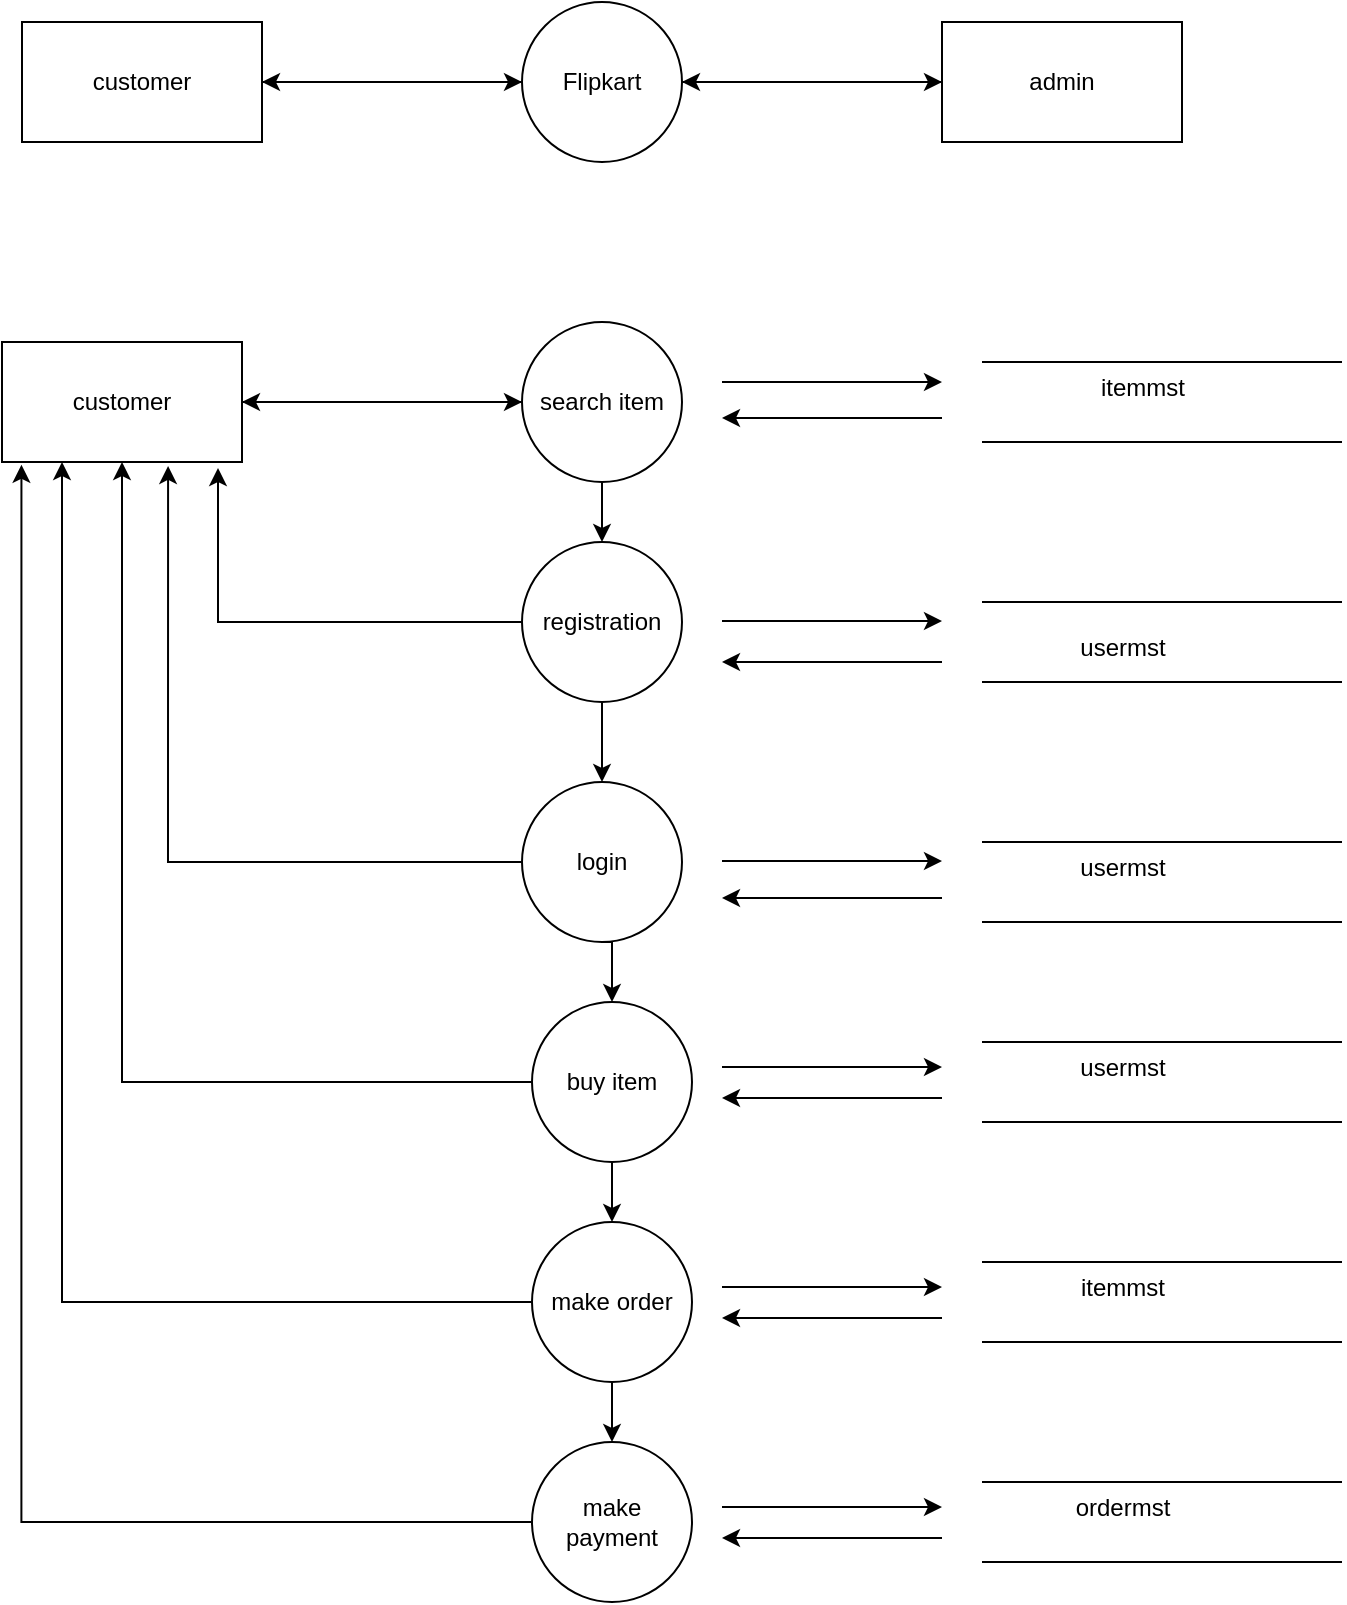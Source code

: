<mxfile version="24.0.1" type="device" pages="2">
  <diagram name="Page-1" id="_kaCYD7MajMOmbH1o6p7">
    <mxGraphModel dx="880" dy="468" grid="1" gridSize="10" guides="1" tooltips="1" connect="1" arrows="1" fold="1" page="1" pageScale="1" pageWidth="850" pageHeight="1100" math="0" shadow="0">
      <root>
        <mxCell id="0" />
        <mxCell id="1" parent="0" />
        <mxCell id="pGVP8Jg6VmnMZ_iT_BV1-20" value="" style="endArrow=classic;html=1;rounded=0;" parent="1" edge="1">
          <mxGeometry width="50" height="50" relative="1" as="geometry">
            <mxPoint x="480" y="270" as="sourcePoint" />
            <mxPoint x="590" y="270" as="targetPoint" />
          </mxGeometry>
        </mxCell>
        <mxCell id="v0E23E_qQsLnRw0lNabB-5" style="edgeStyle=orthogonalEdgeStyle;rounded=0;orthogonalLoop=1;jettySize=auto;html=1;exitX=0;exitY=0.5;exitDx=0;exitDy=0;entryX=1;entryY=0.5;entryDx=0;entryDy=0;" parent="1" source="v0E23E_qQsLnRw0lNabB-1" target="v0E23E_qQsLnRw0lNabB-2" edge="1">
          <mxGeometry relative="1" as="geometry">
            <mxPoint x="290" y="250" as="targetPoint" />
          </mxGeometry>
        </mxCell>
        <mxCell id="v0E23E_qQsLnRw0lNabB-6" style="edgeStyle=orthogonalEdgeStyle;rounded=0;orthogonalLoop=1;jettySize=auto;html=1;exitX=1;exitY=0.5;exitDx=0;exitDy=0;entryX=0;entryY=0.5;entryDx=0;entryDy=0;" parent="1" source="v0E23E_qQsLnRw0lNabB-1" target="v0E23E_qQsLnRw0lNabB-3" edge="1">
          <mxGeometry relative="1" as="geometry" />
        </mxCell>
        <mxCell id="v0E23E_qQsLnRw0lNabB-1" value="Flipkart" style="ellipse;whiteSpace=wrap;html=1;aspect=fixed;" parent="1" vertex="1">
          <mxGeometry x="380" y="80" width="80" height="80" as="geometry" />
        </mxCell>
        <mxCell id="v0E23E_qQsLnRw0lNabB-10" style="edgeStyle=orthogonalEdgeStyle;rounded=0;orthogonalLoop=1;jettySize=auto;html=1;exitX=1;exitY=0.5;exitDx=0;exitDy=0;entryX=0;entryY=0.5;entryDx=0;entryDy=0;" parent="1" source="v0E23E_qQsLnRw0lNabB-2" target="v0E23E_qQsLnRw0lNabB-1" edge="1">
          <mxGeometry relative="1" as="geometry" />
        </mxCell>
        <mxCell id="v0E23E_qQsLnRw0lNabB-2" value="customer" style="rounded=0;whiteSpace=wrap;html=1;" parent="1" vertex="1">
          <mxGeometry x="130" y="90" width="120" height="60" as="geometry" />
        </mxCell>
        <mxCell id="v0E23E_qQsLnRw0lNabB-7" style="edgeStyle=orthogonalEdgeStyle;rounded=0;orthogonalLoop=1;jettySize=auto;html=1;entryX=1;entryY=0.5;entryDx=0;entryDy=0;" parent="1" source="v0E23E_qQsLnRw0lNabB-3" target="v0E23E_qQsLnRw0lNabB-1" edge="1">
          <mxGeometry relative="1" as="geometry" />
        </mxCell>
        <mxCell id="v0E23E_qQsLnRw0lNabB-3" value="admin" style="rounded=0;whiteSpace=wrap;html=1;" parent="1" vertex="1">
          <mxGeometry x="590" y="90" width="120" height="60" as="geometry" />
        </mxCell>
        <mxCell id="v0E23E_qQsLnRw0lNabB-20" style="edgeStyle=orthogonalEdgeStyle;rounded=0;orthogonalLoop=1;jettySize=auto;html=1;entryX=1;entryY=0.5;entryDx=0;entryDy=0;" parent="1" source="v0E23E_qQsLnRw0lNabB-11" target="v0E23E_qQsLnRw0lNabB-12" edge="1">
          <mxGeometry relative="1" as="geometry" />
        </mxCell>
        <mxCell id="v0E23E_qQsLnRw0lNabB-23" style="edgeStyle=orthogonalEdgeStyle;rounded=0;orthogonalLoop=1;jettySize=auto;html=1;exitX=0.5;exitY=1;exitDx=0;exitDy=0;entryX=0.5;entryY=0;entryDx=0;entryDy=0;" parent="1" source="v0E23E_qQsLnRw0lNabB-11" target="v0E23E_qQsLnRw0lNabB-13" edge="1">
          <mxGeometry relative="1" as="geometry" />
        </mxCell>
        <mxCell id="v0E23E_qQsLnRw0lNabB-11" value="search item" style="ellipse;whiteSpace=wrap;html=1;aspect=fixed;" parent="1" vertex="1">
          <mxGeometry x="380" y="240" width="80" height="80" as="geometry" />
        </mxCell>
        <mxCell id="v0E23E_qQsLnRw0lNabB-19" style="edgeStyle=orthogonalEdgeStyle;rounded=0;orthogonalLoop=1;jettySize=auto;html=1;exitX=1;exitY=0.5;exitDx=0;exitDy=0;entryX=0;entryY=0.5;entryDx=0;entryDy=0;" parent="1" source="v0E23E_qQsLnRw0lNabB-12" target="v0E23E_qQsLnRw0lNabB-11" edge="1">
          <mxGeometry relative="1" as="geometry" />
        </mxCell>
        <mxCell id="v0E23E_qQsLnRw0lNabB-12" value="customer" style="rounded=0;whiteSpace=wrap;html=1;" parent="1" vertex="1">
          <mxGeometry x="120" y="250" width="120" height="60" as="geometry" />
        </mxCell>
        <mxCell id="v0E23E_qQsLnRw0lNabB-24" style="edgeStyle=orthogonalEdgeStyle;rounded=0;orthogonalLoop=1;jettySize=auto;html=1;exitX=0.5;exitY=1;exitDx=0;exitDy=0;entryX=0.5;entryY=0;entryDx=0;entryDy=0;" parent="1" source="v0E23E_qQsLnRw0lNabB-13" target="v0E23E_qQsLnRw0lNabB-14" edge="1">
          <mxGeometry relative="1" as="geometry" />
        </mxCell>
        <mxCell id="v0E23E_qQsLnRw0lNabB-13" value="registration" style="ellipse;whiteSpace=wrap;html=1;aspect=fixed;" parent="1" vertex="1">
          <mxGeometry x="380" y="350" width="80" height="80" as="geometry" />
        </mxCell>
        <mxCell id="v0E23E_qQsLnRw0lNabB-30" style="edgeStyle=orthogonalEdgeStyle;rounded=0;orthogonalLoop=1;jettySize=auto;html=1;exitX=0.5;exitY=1;exitDx=0;exitDy=0;entryX=0.5;entryY=0;entryDx=0;entryDy=0;" parent="1" source="v0E23E_qQsLnRw0lNabB-14" target="v0E23E_qQsLnRw0lNabB-16" edge="1">
          <mxGeometry relative="1" as="geometry" />
        </mxCell>
        <mxCell id="v0E23E_qQsLnRw0lNabB-14" value="login" style="ellipse;whiteSpace=wrap;html=1;aspect=fixed;" parent="1" vertex="1">
          <mxGeometry x="380" y="470" width="80" height="80" as="geometry" />
        </mxCell>
        <mxCell id="v0E23E_qQsLnRw0lNabB-32" style="edgeStyle=orthogonalEdgeStyle;rounded=0;orthogonalLoop=1;jettySize=auto;html=1;exitX=0.5;exitY=1;exitDx=0;exitDy=0;entryX=0.5;entryY=0;entryDx=0;entryDy=0;" parent="1" source="v0E23E_qQsLnRw0lNabB-15" target="v0E23E_qQsLnRw0lNabB-18" edge="1">
          <mxGeometry relative="1" as="geometry" />
        </mxCell>
        <mxCell id="v0E23E_qQsLnRw0lNabB-39" style="edgeStyle=orthogonalEdgeStyle;rounded=0;orthogonalLoop=1;jettySize=auto;html=1;exitX=0;exitY=0.5;exitDx=0;exitDy=0;entryX=0.25;entryY=1;entryDx=0;entryDy=0;" parent="1" source="v0E23E_qQsLnRw0lNabB-15" target="v0E23E_qQsLnRw0lNabB-12" edge="1">
          <mxGeometry relative="1" as="geometry">
            <mxPoint x="160" y="710" as="targetPoint" />
          </mxGeometry>
        </mxCell>
        <mxCell id="v0E23E_qQsLnRw0lNabB-15" value="make order" style="ellipse;whiteSpace=wrap;html=1;aspect=fixed;" parent="1" vertex="1">
          <mxGeometry x="385" y="690" width="80" height="80" as="geometry" />
        </mxCell>
        <mxCell id="v0E23E_qQsLnRw0lNabB-31" style="edgeStyle=orthogonalEdgeStyle;rounded=0;orthogonalLoop=1;jettySize=auto;html=1;exitX=0.5;exitY=1;exitDx=0;exitDy=0;entryX=0.5;entryY=0;entryDx=0;entryDy=0;" parent="1" source="v0E23E_qQsLnRw0lNabB-16" target="v0E23E_qQsLnRw0lNabB-15" edge="1">
          <mxGeometry relative="1" as="geometry" />
        </mxCell>
        <mxCell id="v0E23E_qQsLnRw0lNabB-40" style="edgeStyle=orthogonalEdgeStyle;rounded=0;orthogonalLoop=1;jettySize=auto;html=1;exitX=0;exitY=0.5;exitDx=0;exitDy=0;entryX=0.5;entryY=1;entryDx=0;entryDy=0;" parent="1" source="v0E23E_qQsLnRw0lNabB-16" target="v0E23E_qQsLnRw0lNabB-12" edge="1">
          <mxGeometry relative="1" as="geometry">
            <mxPoint x="190" y="600" as="targetPoint" />
          </mxGeometry>
        </mxCell>
        <mxCell id="v0E23E_qQsLnRw0lNabB-16" value="buy item" style="ellipse;whiteSpace=wrap;html=1;aspect=fixed;" parent="1" vertex="1">
          <mxGeometry x="385" y="580" width="80" height="80" as="geometry" />
        </mxCell>
        <mxCell id="v0E23E_qQsLnRw0lNabB-18" value="make payment" style="ellipse;whiteSpace=wrap;html=1;aspect=fixed;" parent="1" vertex="1">
          <mxGeometry x="385" y="800" width="80" height="80" as="geometry" />
        </mxCell>
        <mxCell id="v0E23E_qQsLnRw0lNabB-33" style="edgeStyle=orthogonalEdgeStyle;rounded=0;orthogonalLoop=1;jettySize=auto;html=1;exitX=0;exitY=0.5;exitDx=0;exitDy=0;entryX=0.9;entryY=1.05;entryDx=0;entryDy=0;entryPerimeter=0;" parent="1" source="v0E23E_qQsLnRw0lNabB-13" target="v0E23E_qQsLnRw0lNabB-12" edge="1">
          <mxGeometry relative="1" as="geometry" />
        </mxCell>
        <mxCell id="v0E23E_qQsLnRw0lNabB-34" style="edgeStyle=orthogonalEdgeStyle;rounded=0;orthogonalLoop=1;jettySize=auto;html=1;exitX=0;exitY=0.5;exitDx=0;exitDy=0;entryX=0.692;entryY=1.033;entryDx=0;entryDy=0;entryPerimeter=0;" parent="1" source="v0E23E_qQsLnRw0lNabB-14" target="v0E23E_qQsLnRw0lNabB-12" edge="1">
          <mxGeometry relative="1" as="geometry" />
        </mxCell>
        <mxCell id="v0E23E_qQsLnRw0lNabB-41" style="edgeStyle=orthogonalEdgeStyle;rounded=0;orthogonalLoop=1;jettySize=auto;html=1;exitX=0;exitY=0.5;exitDx=0;exitDy=0;entryX=0.081;entryY=1.023;entryDx=0;entryDy=0;entryPerimeter=0;" parent="1" source="v0E23E_qQsLnRw0lNabB-18" target="v0E23E_qQsLnRw0lNabB-12" edge="1">
          <mxGeometry relative="1" as="geometry" />
        </mxCell>
        <mxCell id="v0E23E_qQsLnRw0lNabB-45" value="" style="endArrow=none;html=1;rounded=0;" parent="1" edge="1">
          <mxGeometry width="50" height="50" relative="1" as="geometry">
            <mxPoint x="610" y="300" as="sourcePoint" />
            <mxPoint x="790" y="300" as="targetPoint" />
          </mxGeometry>
        </mxCell>
        <mxCell id="v0E23E_qQsLnRw0lNabB-48" value="" style="endArrow=none;html=1;rounded=0;" parent="1" edge="1">
          <mxGeometry width="50" height="50" relative="1" as="geometry">
            <mxPoint x="610" y="260" as="sourcePoint" />
            <mxPoint x="790" y="260" as="targetPoint" />
          </mxGeometry>
        </mxCell>
        <mxCell id="v0E23E_qQsLnRw0lNabB-49" value="itemmst" style="text;html=1;align=center;verticalAlign=middle;resizable=0;points=[];autosize=1;strokeColor=none;fillColor=none;" parent="1" vertex="1">
          <mxGeometry x="655" y="258" width="70" height="30" as="geometry" />
        </mxCell>
        <mxCell id="v0E23E_qQsLnRw0lNabB-50" value="" style="endArrow=none;html=1;rounded=0;" parent="1" edge="1">
          <mxGeometry width="50" height="50" relative="1" as="geometry">
            <mxPoint x="610" y="420" as="sourcePoint" />
            <mxPoint x="790" y="420" as="targetPoint" />
          </mxGeometry>
        </mxCell>
        <mxCell id="v0E23E_qQsLnRw0lNabB-51" value="" style="endArrow=none;html=1;rounded=0;" parent="1" edge="1">
          <mxGeometry width="50" height="50" relative="1" as="geometry">
            <mxPoint x="610" y="380" as="sourcePoint" />
            <mxPoint x="790" y="380" as="targetPoint" />
          </mxGeometry>
        </mxCell>
        <mxCell id="pGVP8Jg6VmnMZ_iT_BV1-1" value="" style="endArrow=none;html=1;rounded=0;" parent="1" edge="1">
          <mxGeometry width="50" height="50" relative="1" as="geometry">
            <mxPoint x="610" y="750" as="sourcePoint" />
            <mxPoint x="790" y="750" as="targetPoint" />
          </mxGeometry>
        </mxCell>
        <mxCell id="pGVP8Jg6VmnMZ_iT_BV1-2" value="" style="endArrow=none;html=1;rounded=0;" parent="1" edge="1">
          <mxGeometry width="50" height="50" relative="1" as="geometry">
            <mxPoint x="610" y="640" as="sourcePoint" />
            <mxPoint x="790" y="640" as="targetPoint" />
          </mxGeometry>
        </mxCell>
        <mxCell id="pGVP8Jg6VmnMZ_iT_BV1-3" value="" style="endArrow=none;html=1;rounded=0;" parent="1" edge="1">
          <mxGeometry width="50" height="50" relative="1" as="geometry">
            <mxPoint x="610" y="710" as="sourcePoint" />
            <mxPoint x="790" y="710" as="targetPoint" />
            <Array as="points" />
          </mxGeometry>
        </mxCell>
        <mxCell id="pGVP8Jg6VmnMZ_iT_BV1-4" value="" style="endArrow=none;html=1;rounded=0;" parent="1" edge="1">
          <mxGeometry width="50" height="50" relative="1" as="geometry">
            <mxPoint x="610" y="540" as="sourcePoint" />
            <mxPoint x="790" y="540" as="targetPoint" />
          </mxGeometry>
        </mxCell>
        <mxCell id="pGVP8Jg6VmnMZ_iT_BV1-5" value="" style="endArrow=none;html=1;rounded=0;" parent="1" edge="1">
          <mxGeometry width="50" height="50" relative="1" as="geometry">
            <mxPoint x="610" y="600" as="sourcePoint" />
            <mxPoint x="790" y="600" as="targetPoint" />
          </mxGeometry>
        </mxCell>
        <mxCell id="pGVP8Jg6VmnMZ_iT_BV1-7" value="" style="endArrow=none;html=1;rounded=0;" parent="1" edge="1">
          <mxGeometry width="50" height="50" relative="1" as="geometry">
            <mxPoint x="610" y="500" as="sourcePoint" />
            <mxPoint x="790" y="500" as="targetPoint" />
          </mxGeometry>
        </mxCell>
        <mxCell id="pGVP8Jg6VmnMZ_iT_BV1-10" value="" style="endArrow=none;html=1;rounded=0;" parent="1" edge="1">
          <mxGeometry width="50" height="50" relative="1" as="geometry">
            <mxPoint x="610" y="820" as="sourcePoint" />
            <mxPoint x="790" y="820" as="targetPoint" />
            <Array as="points" />
          </mxGeometry>
        </mxCell>
        <mxCell id="pGVP8Jg6VmnMZ_iT_BV1-11" value="" style="endArrow=none;html=1;rounded=0;" parent="1" edge="1">
          <mxGeometry width="50" height="50" relative="1" as="geometry">
            <mxPoint x="610" y="860" as="sourcePoint" />
            <mxPoint x="790" y="860" as="targetPoint" />
            <Array as="points" />
          </mxGeometry>
        </mxCell>
        <mxCell id="pGVP8Jg6VmnMZ_iT_BV1-12" value="itemmst" style="text;html=1;align=center;verticalAlign=middle;resizable=0;points=[];autosize=1;strokeColor=none;fillColor=none;" parent="1" vertex="1">
          <mxGeometry x="645" y="708" width="70" height="30" as="geometry" />
        </mxCell>
        <mxCell id="pGVP8Jg6VmnMZ_iT_BV1-13" value="ordermst" style="text;html=1;align=center;verticalAlign=middle;resizable=0;points=[];autosize=1;strokeColor=none;fillColor=none;" parent="1" vertex="1">
          <mxGeometry x="645" y="818" width="70" height="30" as="geometry" />
        </mxCell>
        <mxCell id="pGVP8Jg6VmnMZ_iT_BV1-14" value="usermst" style="text;html=1;align=center;verticalAlign=middle;resizable=0;points=[];autosize=1;strokeColor=none;fillColor=none;" parent="1" vertex="1">
          <mxGeometry x="645" y="598" width="70" height="30" as="geometry" />
        </mxCell>
        <mxCell id="pGVP8Jg6VmnMZ_iT_BV1-15" value="usermst" style="text;html=1;align=center;verticalAlign=middle;resizable=0;points=[];autosize=1;strokeColor=none;fillColor=none;" parent="1" vertex="1">
          <mxGeometry x="645" y="498" width="70" height="30" as="geometry" />
        </mxCell>
        <mxCell id="pGVP8Jg6VmnMZ_iT_BV1-16" value="usermst" style="text;html=1;align=center;verticalAlign=middle;resizable=0;points=[];autosize=1;strokeColor=none;fillColor=none;" parent="1" vertex="1">
          <mxGeometry x="645" y="388" width="70" height="30" as="geometry" />
        </mxCell>
        <mxCell id="pGVP8Jg6VmnMZ_iT_BV1-21" value="" style="endArrow=classic;html=1;rounded=0;" parent="1" edge="1">
          <mxGeometry width="50" height="50" relative="1" as="geometry">
            <mxPoint x="480" y="722.5" as="sourcePoint" />
            <mxPoint x="590" y="722.5" as="targetPoint" />
          </mxGeometry>
        </mxCell>
        <mxCell id="pGVP8Jg6VmnMZ_iT_BV1-22" value="" style="endArrow=classic;html=1;rounded=0;" parent="1" edge="1">
          <mxGeometry width="50" height="50" relative="1" as="geometry">
            <mxPoint x="480" y="832.5" as="sourcePoint" />
            <mxPoint x="590" y="832.5" as="targetPoint" />
          </mxGeometry>
        </mxCell>
        <mxCell id="pGVP8Jg6VmnMZ_iT_BV1-23" value="" style="endArrow=classic;html=1;rounded=0;" parent="1" edge="1">
          <mxGeometry width="50" height="50" relative="1" as="geometry">
            <mxPoint x="480" y="612.5" as="sourcePoint" />
            <mxPoint x="590" y="612.5" as="targetPoint" />
          </mxGeometry>
        </mxCell>
        <mxCell id="pGVP8Jg6VmnMZ_iT_BV1-24" value="" style="endArrow=classic;html=1;rounded=0;" parent="1" edge="1">
          <mxGeometry width="50" height="50" relative="1" as="geometry">
            <mxPoint x="480" y="509.5" as="sourcePoint" />
            <mxPoint x="590" y="509.5" as="targetPoint" />
          </mxGeometry>
        </mxCell>
        <mxCell id="pGVP8Jg6VmnMZ_iT_BV1-25" value="" style="endArrow=classic;html=1;rounded=0;" parent="1" edge="1">
          <mxGeometry width="50" height="50" relative="1" as="geometry">
            <mxPoint x="480" y="389.5" as="sourcePoint" />
            <mxPoint x="590" y="389.5" as="targetPoint" />
            <Array as="points">
              <mxPoint x="530" y="389.5" />
            </Array>
          </mxGeometry>
        </mxCell>
        <mxCell id="pGVP8Jg6VmnMZ_iT_BV1-26" value="" style="endArrow=classic;html=1;rounded=0;" parent="1" edge="1">
          <mxGeometry width="50" height="50" relative="1" as="geometry">
            <mxPoint x="590" y="410" as="sourcePoint" />
            <mxPoint x="480" y="410" as="targetPoint" />
          </mxGeometry>
        </mxCell>
        <mxCell id="pGVP8Jg6VmnMZ_iT_BV1-27" value="" style="endArrow=classic;html=1;rounded=0;" parent="1" edge="1">
          <mxGeometry width="50" height="50" relative="1" as="geometry">
            <mxPoint x="590" y="288" as="sourcePoint" />
            <mxPoint x="480" y="288" as="targetPoint" />
          </mxGeometry>
        </mxCell>
        <mxCell id="pGVP8Jg6VmnMZ_iT_BV1-28" value="" style="endArrow=classic;html=1;rounded=0;" parent="1" edge="1">
          <mxGeometry width="50" height="50" relative="1" as="geometry">
            <mxPoint x="590" y="528" as="sourcePoint" />
            <mxPoint x="480" y="528" as="targetPoint" />
          </mxGeometry>
        </mxCell>
        <mxCell id="pGVP8Jg6VmnMZ_iT_BV1-29" value="" style="endArrow=classic;html=1;rounded=0;" parent="1" edge="1">
          <mxGeometry width="50" height="50" relative="1" as="geometry">
            <mxPoint x="590" y="628" as="sourcePoint" />
            <mxPoint x="480" y="628" as="targetPoint" />
          </mxGeometry>
        </mxCell>
        <mxCell id="pGVP8Jg6VmnMZ_iT_BV1-30" value="" style="endArrow=classic;html=1;rounded=0;" parent="1" edge="1">
          <mxGeometry width="50" height="50" relative="1" as="geometry">
            <mxPoint x="590" y="738" as="sourcePoint" />
            <mxPoint x="480" y="738" as="targetPoint" />
          </mxGeometry>
        </mxCell>
        <mxCell id="pGVP8Jg6VmnMZ_iT_BV1-32" value="" style="endArrow=classic;html=1;rounded=0;" parent="1" edge="1">
          <mxGeometry width="50" height="50" relative="1" as="geometry">
            <mxPoint x="590" y="848" as="sourcePoint" />
            <mxPoint x="480" y="848" as="targetPoint" />
          </mxGeometry>
        </mxCell>
      </root>
    </mxGraphModel>
  </diagram>
  <diagram id="Km8YzPyB1ShsgZjjqdoL" name="Page-2">
    <mxGraphModel dx="880" dy="468" grid="1" gridSize="10" guides="1" tooltips="1" connect="1" arrows="1" fold="1" page="1" pageScale="1" pageWidth="850" pageHeight="1100" math="0" shadow="0">
      <root>
        <mxCell id="0" />
        <mxCell id="1" parent="0" />
      </root>
    </mxGraphModel>
  </diagram>
</mxfile>
